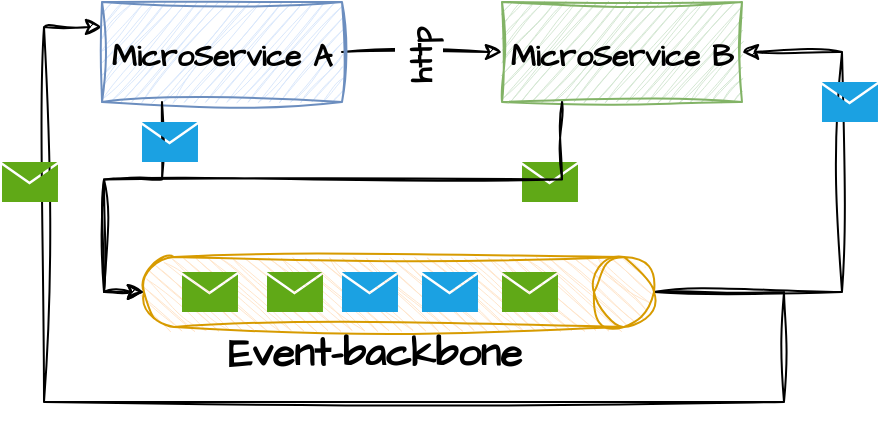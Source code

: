 <mxfile version="22.0.0" type="device">
  <diagram name="Side-1" id="ZNZ7veJicXOk5QtnZV5F">
    <mxGraphModel dx="1032" dy="603" grid="1" gridSize="10" guides="1" tooltips="1" connect="1" arrows="1" fold="1" page="1" pageScale="1" pageWidth="827" pageHeight="1169" math="0" shadow="0">
      <root>
        <mxCell id="0" />
        <mxCell id="1" parent="0" />
        <mxCell id="BTdXep_IhC9mYz7N7Cj6-19" style="edgeStyle=orthogonalEdgeStyle;rounded=0;sketch=1;hachureGap=4;jiggle=2;curveFitting=1;orthogonalLoop=1;jettySize=auto;html=1;exitX=0.5;exitY=0;exitDx=0;exitDy=0;exitPerimeter=0;entryX=1;entryY=0.5;entryDx=0;entryDy=0;fontFamily=Architects Daughter;fontSource=https%3A%2F%2Ffonts.googleapis.com%2Fcss%3Ffamily%3DArchitects%2BDaughter;fontSize=16;" edge="1" parent="1" source="BTdXep_IhC9mYz7N7Cj6-1" target="BTdXep_IhC9mYz7N7Cj6-6">
          <mxGeometry relative="1" as="geometry">
            <Array as="points">
              <mxPoint x="610" y="385" />
              <mxPoint x="610" y="265" />
            </Array>
          </mxGeometry>
        </mxCell>
        <mxCell id="BTdXep_IhC9mYz7N7Cj6-20" style="edgeStyle=orthogonalEdgeStyle;rounded=0;sketch=1;hachureGap=4;jiggle=2;curveFitting=1;orthogonalLoop=1;jettySize=auto;html=1;exitX=0.5;exitY=0;exitDx=0;exitDy=0;exitPerimeter=0;entryX=0;entryY=0.25;entryDx=0;entryDy=0;fontFamily=Architects Daughter;fontSource=https%3A%2F%2Ffonts.googleapis.com%2Fcss%3Ffamily%3DArchitects%2BDaughter;fontSize=16;" edge="1" parent="1" source="BTdXep_IhC9mYz7N7Cj6-1" target="BTdXep_IhC9mYz7N7Cj6-2">
          <mxGeometry relative="1" as="geometry">
            <Array as="points">
              <mxPoint x="581" y="385" />
              <mxPoint x="581" y="440" />
              <mxPoint x="211" y="440" />
              <mxPoint x="211" y="253" />
            </Array>
          </mxGeometry>
        </mxCell>
        <mxCell id="BTdXep_IhC9mYz7N7Cj6-1" value="Event-backbone" style="shape=cylinder3;whiteSpace=wrap;html=1;boundedLbl=1;backgroundOutline=1;size=15;sketch=1;hachureGap=4;jiggle=2;curveFitting=1;fontFamily=Architects Daughter;fontSource=https%3A%2F%2Ffonts.googleapis.com%2Fcss%3Ffamily%3DArchitects%2BDaughter;fontSize=20;rotation=90;horizontal=0;fontStyle=1;verticalAlign=bottom;spacingBottom=-27;fillColor=#ffe6cc;strokeColor=#d79b00;" vertex="1" parent="1">
          <mxGeometry x="371" y="257.5" width="35" height="255" as="geometry" />
        </mxCell>
        <mxCell id="BTdXep_IhC9mYz7N7Cj6-14" style="edgeStyle=orthogonalEdgeStyle;rounded=0;sketch=1;hachureGap=4;jiggle=2;curveFitting=1;orthogonalLoop=1;jettySize=auto;html=1;exitX=1;exitY=0.5;exitDx=0;exitDy=0;entryX=0;entryY=0.5;entryDx=0;entryDy=0;fontFamily=Architects Daughter;fontSource=https%3A%2F%2Ffonts.googleapis.com%2Fcss%3Ffamily%3DArchitects%2BDaughter;fontSize=16;" edge="1" parent="1" source="BTdXep_IhC9mYz7N7Cj6-2" target="BTdXep_IhC9mYz7N7Cj6-6">
          <mxGeometry relative="1" as="geometry" />
        </mxCell>
        <mxCell id="BTdXep_IhC9mYz7N7Cj6-15" value="&lt;b&gt;&lt;font style=&quot;font-size: 15px;&quot;&gt;http&lt;/font&gt;&lt;/b&gt;" style="edgeLabel;html=1;align=center;verticalAlign=middle;resizable=0;points=[];fontSize=20;fontFamily=Architects Daughter;horizontal=0;" vertex="1" connectable="0" parent="BTdXep_IhC9mYz7N7Cj6-14">
          <mxGeometry x="-0.08" y="-2" relative="1" as="geometry">
            <mxPoint as="offset" />
          </mxGeometry>
        </mxCell>
        <mxCell id="BTdXep_IhC9mYz7N7Cj6-2" value="&lt;b style=&quot;font-size: 15px;&quot;&gt;MicroService A&lt;/b&gt;" style="rounded=0;whiteSpace=wrap;html=1;sketch=1;hachureGap=4;jiggle=2;curveFitting=1;fontFamily=Architects Daughter;fontSource=https%3A%2F%2Ffonts.googleapis.com%2Fcss%3Ffamily%3DArchitects%2BDaughter;fontSize=20;fillColor=#dae8fc;strokeColor=#6c8ebf;" vertex="1" parent="1">
          <mxGeometry x="240" y="240" width="120" height="50" as="geometry" />
        </mxCell>
        <mxCell id="BTdXep_IhC9mYz7N7Cj6-6" value="&lt;b style=&quot;font-size: 15px;&quot;&gt;MicroService B&lt;/b&gt;" style="rounded=0;whiteSpace=wrap;html=1;sketch=1;hachureGap=4;jiggle=2;curveFitting=1;fontFamily=Architects Daughter;fontSource=https%3A%2F%2Ffonts.googleapis.com%2Fcss%3Ffamily%3DArchitects%2BDaughter;fontSize=20;fillColor=#d5e8d4;strokeColor=#82b366;" vertex="1" parent="1">
          <mxGeometry x="440" y="240" width="120" height="50" as="geometry" />
        </mxCell>
        <mxCell id="BTdXep_IhC9mYz7N7Cj6-9" value="" style="sketch=0;pointerEvents=1;shadow=0;dashed=0;html=1;strokeColor=#2D7600;fillColor=#60a917;labelPosition=center;verticalLabelPosition=bottom;verticalAlign=top;align=center;outlineConnect=0;shape=mxgraph.veeam2.letter;hachureGap=4;jiggle=2;curveFitting=1;fontFamily=Architects Daughter;fontSource=https%3A%2F%2Ffonts.googleapis.com%2Fcss%3Ffamily%3DArchitects%2BDaughter;fontSize=20;fontColor=#ffffff;" vertex="1" parent="1">
          <mxGeometry x="450" y="320" width="28.0" height="20" as="geometry" />
        </mxCell>
        <mxCell id="BTdXep_IhC9mYz7N7Cj6-11" value="" style="sketch=0;pointerEvents=1;shadow=0;dashed=0;html=1;strokeColor=#006EAF;fillColor=#1ba1e2;labelPosition=center;verticalLabelPosition=bottom;verticalAlign=top;align=center;outlineConnect=0;shape=mxgraph.veeam2.letter;hachureGap=4;jiggle=2;curveFitting=1;fontFamily=Architects Daughter;fontSource=https%3A%2F%2Ffonts.googleapis.com%2Fcss%3Ffamily%3DArchitects%2BDaughter;fontSize=20;fontColor=#ffffff;" vertex="1" parent="1">
          <mxGeometry x="600" y="280" width="28.0" height="20" as="geometry" />
        </mxCell>
        <mxCell id="BTdXep_IhC9mYz7N7Cj6-13" value="" style="sketch=0;pointerEvents=1;shadow=0;dashed=0;html=1;strokeColor=#2D7600;fillColor=#60a917;labelPosition=center;verticalLabelPosition=bottom;verticalAlign=top;align=center;outlineConnect=0;shape=mxgraph.veeam2.letter;hachureGap=4;jiggle=2;curveFitting=1;fontFamily=Architects Daughter;fontSource=https%3A%2F%2Ffonts.googleapis.com%2Fcss%3Ffamily%3DArchitects%2BDaughter;fontSize=20;fontColor=#ffffff;" vertex="1" parent="1">
          <mxGeometry x="190" y="320" width="28.0" height="20" as="geometry" />
        </mxCell>
        <mxCell id="BTdXep_IhC9mYz7N7Cj6-16" value="" style="sketch=0;pointerEvents=1;shadow=0;dashed=0;html=1;strokeColor=#2D7600;fillColor=#60a917;labelPosition=center;verticalLabelPosition=bottom;verticalAlign=top;align=center;outlineConnect=0;shape=mxgraph.veeam2.letter;hachureGap=4;jiggle=2;curveFitting=1;fontFamily=Architects Daughter;fontSource=https%3A%2F%2Ffonts.googleapis.com%2Fcss%3Ffamily%3DArchitects%2BDaughter;fontSize=20;fontColor=#ffffff;" vertex="1" parent="1">
          <mxGeometry x="280" y="375" width="28.0" height="20" as="geometry" />
        </mxCell>
        <mxCell id="BTdXep_IhC9mYz7N7Cj6-17" value="" style="sketch=0;pointerEvents=1;shadow=0;dashed=0;html=1;strokeColor=#2D7600;fillColor=#60a917;labelPosition=center;verticalLabelPosition=bottom;verticalAlign=top;align=center;outlineConnect=0;shape=mxgraph.veeam2.letter;hachureGap=4;jiggle=2;curveFitting=1;fontFamily=Architects Daughter;fontSource=https%3A%2F%2Ffonts.googleapis.com%2Fcss%3Ffamily%3DArchitects%2BDaughter;fontSize=20;fontColor=#ffffff;fontStyle=1" vertex="1" parent="1">
          <mxGeometry x="322.5" y="375" width="28.0" height="20" as="geometry" />
        </mxCell>
        <mxCell id="BTdXep_IhC9mYz7N7Cj6-18" value="" style="sketch=0;pointerEvents=1;shadow=0;dashed=0;html=1;strokeColor=#006EAF;fillColor=#1ba1e2;labelPosition=center;verticalLabelPosition=bottom;verticalAlign=top;align=center;outlineConnect=0;shape=mxgraph.veeam2.letter;hachureGap=4;jiggle=2;curveFitting=1;fontFamily=Architects Daughter;fontSource=https%3A%2F%2Ffonts.googleapis.com%2Fcss%3Ffamily%3DArchitects%2BDaughter;fontSize=20;fontColor=#ffffff;fontStyle=1" vertex="1" parent="1">
          <mxGeometry x="360" y="375" width="28.0" height="20" as="geometry" />
        </mxCell>
        <mxCell id="BTdXep_IhC9mYz7N7Cj6-21" style="edgeStyle=orthogonalEdgeStyle;rounded=0;sketch=1;hachureGap=4;jiggle=2;curveFitting=1;orthogonalLoop=1;jettySize=auto;html=1;exitX=0.25;exitY=1;exitDx=0;exitDy=0;entryX=0.5;entryY=1;entryDx=0;entryDy=0;entryPerimeter=0;fontFamily=Architects Daughter;fontSource=https%3A%2F%2Ffonts.googleapis.com%2Fcss%3Ffamily%3DArchitects%2BDaughter;fontSize=16;" edge="1" parent="1" source="BTdXep_IhC9mYz7N7Cj6-2" target="BTdXep_IhC9mYz7N7Cj6-1">
          <mxGeometry relative="1" as="geometry" />
        </mxCell>
        <mxCell id="BTdXep_IhC9mYz7N7Cj6-24" style="edgeStyle=orthogonalEdgeStyle;rounded=0;sketch=1;hachureGap=4;jiggle=2;curveFitting=1;orthogonalLoop=1;jettySize=auto;html=1;exitX=0.25;exitY=1;exitDx=0;exitDy=0;entryX=0.5;entryY=1;entryDx=0;entryDy=0;entryPerimeter=0;fontFamily=Architects Daughter;fontSource=https%3A%2F%2Ffonts.googleapis.com%2Fcss%3Ffamily%3DArchitects%2BDaughter;fontSize=16;" edge="1" parent="1" source="BTdXep_IhC9mYz7N7Cj6-6" target="BTdXep_IhC9mYz7N7Cj6-1">
          <mxGeometry relative="1" as="geometry" />
        </mxCell>
        <mxCell id="BTdXep_IhC9mYz7N7Cj6-25" value="" style="sketch=0;pointerEvents=1;shadow=0;dashed=0;html=1;strokeColor=#006EAF;fillColor=#1ba1e2;labelPosition=center;verticalLabelPosition=bottom;verticalAlign=top;align=center;outlineConnect=0;shape=mxgraph.veeam2.letter;hachureGap=4;jiggle=2;curveFitting=1;fontFamily=Architects Daughter;fontSource=https%3A%2F%2Ffonts.googleapis.com%2Fcss%3Ffamily%3DArchitects%2BDaughter;fontSize=20;fontColor=#ffffff;" vertex="1" parent="1">
          <mxGeometry x="260" y="300" width="28.0" height="20" as="geometry" />
        </mxCell>
        <mxCell id="BTdXep_IhC9mYz7N7Cj6-26" value="" style="sketch=0;pointerEvents=1;shadow=0;dashed=0;html=1;strokeColor=#006EAF;fillColor=#1ba1e2;labelPosition=center;verticalLabelPosition=bottom;verticalAlign=top;align=center;outlineConnect=0;shape=mxgraph.veeam2.letter;hachureGap=4;jiggle=2;curveFitting=1;fontFamily=Architects Daughter;fontSource=https%3A%2F%2Ffonts.googleapis.com%2Fcss%3Ffamily%3DArchitects%2BDaughter;fontSize=20;fontColor=#ffffff;fontStyle=1" vertex="1" parent="1">
          <mxGeometry x="400" y="375" width="28.0" height="20" as="geometry" />
        </mxCell>
        <mxCell id="BTdXep_IhC9mYz7N7Cj6-27" value="" style="sketch=0;pointerEvents=1;shadow=0;dashed=0;html=1;strokeColor=#2D7600;fillColor=#60a917;labelPosition=center;verticalLabelPosition=bottom;verticalAlign=top;align=center;outlineConnect=0;shape=mxgraph.veeam2.letter;hachureGap=4;jiggle=2;curveFitting=1;fontFamily=Architects Daughter;fontSource=https%3A%2F%2Ffonts.googleapis.com%2Fcss%3Ffamily%3DArchitects%2BDaughter;fontSize=20;fontColor=#ffffff;fontStyle=1" vertex="1" parent="1">
          <mxGeometry x="440" y="375" width="28.0" height="20" as="geometry" />
        </mxCell>
      </root>
    </mxGraphModel>
  </diagram>
</mxfile>
